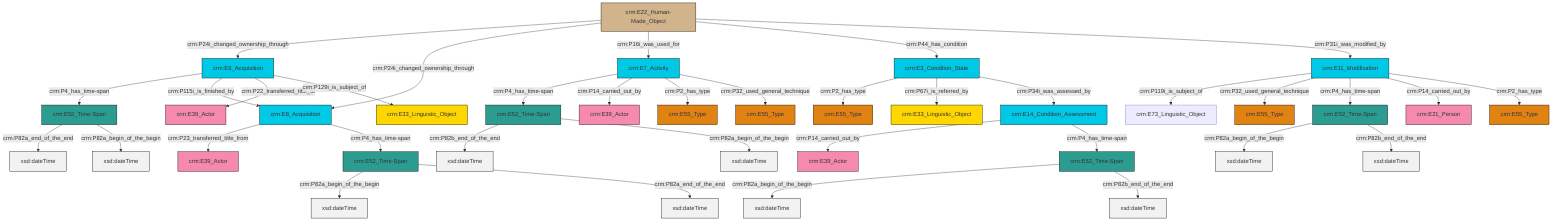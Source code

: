 graph TD
classDef Literal fill:#f2f2f2,stroke:#000000;
classDef CRM_Entity fill:#FFFFFF,stroke:#000000;
classDef Temporal_Entity fill:#00C9E6, stroke:#000000;
classDef Type fill:#E18312, stroke:#000000;
classDef Time-Span fill:#2C9C91, stroke:#000000;
classDef Appellation fill:#FFEB7F, stroke:#000000;
classDef Place fill:#008836, stroke:#000000;
classDef Persistent_Item fill:#B266B2, stroke:#000000;
classDef Conceptual_Object fill:#FFD700, stroke:#000000;
classDef Physical_Thing fill:#D2B48C, stroke:#000000;
classDef Actor fill:#f58aad, stroke:#000000;
classDef PC_Classes fill:#4ce600, stroke:#000000;
classDef Multi fill:#cccccc,stroke:#000000;

0["crm:E11_Modification"]:::Temporal_Entity -->|crm:P119i_is_subject_of| 1["crm:E73_Linguistic_Object"]:::Default
4["crm:E22_Human-Made_Object"]:::Physical_Thing -->|crm:P24i_changed_ownership_through| 5["crm:E8_Acquisition"]:::Temporal_Entity
4["crm:E22_Human-Made_Object"]:::Physical_Thing -->|crm:P24i_changed_ownership_through| 10["crm:E8_Acquisition"]:::Temporal_Entity
10["crm:E8_Acquisition"]:::Temporal_Entity -->|crm:P23_transferred_title_from| 6["crm:E39_Actor"]:::Actor
4["crm:E22_Human-Made_Object"]:::Physical_Thing -->|crm:P16i_was_used_for| 2["crm:E7_Activity"]:::Temporal_Entity
11["crm:E52_Time-Span"]:::Time-Span -->|crm:P82a_begin_of_the_begin| 12[xsd:dateTime]:::Literal
13["crm:E3_Condition_State"]:::Temporal_Entity -->|crm:P2_has_type| 14["crm:E55_Type"]:::Type
15["crm:E52_Time-Span"]:::Time-Span -->|crm:P82b_end_of_the_end| 16[xsd:dateTime]:::Literal
0["crm:E11_Modification"]:::Temporal_Entity -->|crm:P32_used_general_technique| 17["crm:E55_Type"]:::Type
2["crm:E7_Activity"]:::Temporal_Entity -->|crm:P4_has_time-span| 15["crm:E52_Time-Span"]:::Time-Span
18["crm:E52_Time-Span"]:::Time-Span -->|crm:P82a_begin_of_the_begin| 19[xsd:dateTime]:::Literal
8["crm:E52_Time-Span"]:::Time-Span -->|crm:P82a_begin_of_the_begin| 20[xsd:dateTime]:::Literal
21["crm:E14_Condition_Assessment"]:::Temporal_Entity -->|crm:P14_carried_out_by| 22["crm:E39_Actor"]:::Actor
18["crm:E52_Time-Span"]:::Time-Span -->|crm:P82b_end_of_the_end| 26[xsd:dateTime]:::Literal
27["crm:E52_Time-Span"]:::Time-Span -->|crm:P82a_end_of_the_end| 28[xsd:dateTime]:::Literal
21["crm:E14_Condition_Assessment"]:::Temporal_Entity -->|crm:P4_has_time-span| 18["crm:E52_Time-Span"]:::Time-Span
2["crm:E7_Activity"]:::Temporal_Entity -->|crm:P14_carried_out_by| 29["crm:E39_Actor"]:::Actor
15["crm:E52_Time-Span"]:::Time-Span -->|crm:P82a_begin_of_the_begin| 30[xsd:dateTime]:::Literal
0["crm:E11_Modification"]:::Temporal_Entity -->|crm:P4_has_time-span| 11["crm:E52_Time-Span"]:::Time-Span
0["crm:E11_Modification"]:::Temporal_Entity -->|crm:P14_carried_out_by| 32["crm:E21_Person"]:::Actor
4["crm:E22_Human-Made_Object"]:::Physical_Thing -->|crm:P44_has_condition| 13["crm:E3_Condition_State"]:::Temporal_Entity
5["crm:E8_Acquisition"]:::Temporal_Entity -->|crm:P4_has_time-span| 27["crm:E52_Time-Span"]:::Time-Span
5["crm:E8_Acquisition"]:::Temporal_Entity -->|crm:P115i_is_finished_by| 10["crm:E8_Acquisition"]:::Temporal_Entity
2["crm:E7_Activity"]:::Temporal_Entity -->|crm:P2_has_type| 40["crm:E55_Type"]:::Type
4["crm:E22_Human-Made_Object"]:::Physical_Thing -->|crm:P31i_was_modified_by| 0["crm:E11_Modification"]:::Temporal_Entity
10["crm:E8_Acquisition"]:::Temporal_Entity -->|crm:P4_has_time-span| 8["crm:E52_Time-Span"]:::Time-Span
27["crm:E52_Time-Span"]:::Time-Span -->|crm:P82a_begin_of_the_begin| 48[xsd:dateTime]:::Literal
0["crm:E11_Modification"]:::Temporal_Entity -->|crm:P2_has_type| 24["crm:E55_Type"]:::Type
5["crm:E8_Acquisition"]:::Temporal_Entity -->|crm:P22_transferred_title_to| 50["crm:E39_Actor"]:::Actor
13["crm:E3_Condition_State"]:::Temporal_Entity -->|crm:P67i_is_referred_by| 42["crm:E33_Linguistic_Object"]:::Conceptual_Object
8["crm:E52_Time-Span"]:::Time-Span -->|crm:P82a_end_of_the_end| 54[xsd:dateTime]:::Literal
5["crm:E8_Acquisition"]:::Temporal_Entity -->|crm:P129i_is_subject_of| 35["crm:E33_Linguistic_Object"]:::Conceptual_Object
2["crm:E7_Activity"]:::Temporal_Entity -->|crm:P32_used_general_technique| 46["crm:E55_Type"]:::Type
13["crm:E3_Condition_State"]:::Temporal_Entity -->|crm:P34i_was_assessed_by| 21["crm:E14_Condition_Assessment"]:::Temporal_Entity
11["crm:E52_Time-Span"]:::Time-Span -->|crm:P82b_end_of_the_end| 57[xsd:dateTime]:::Literal